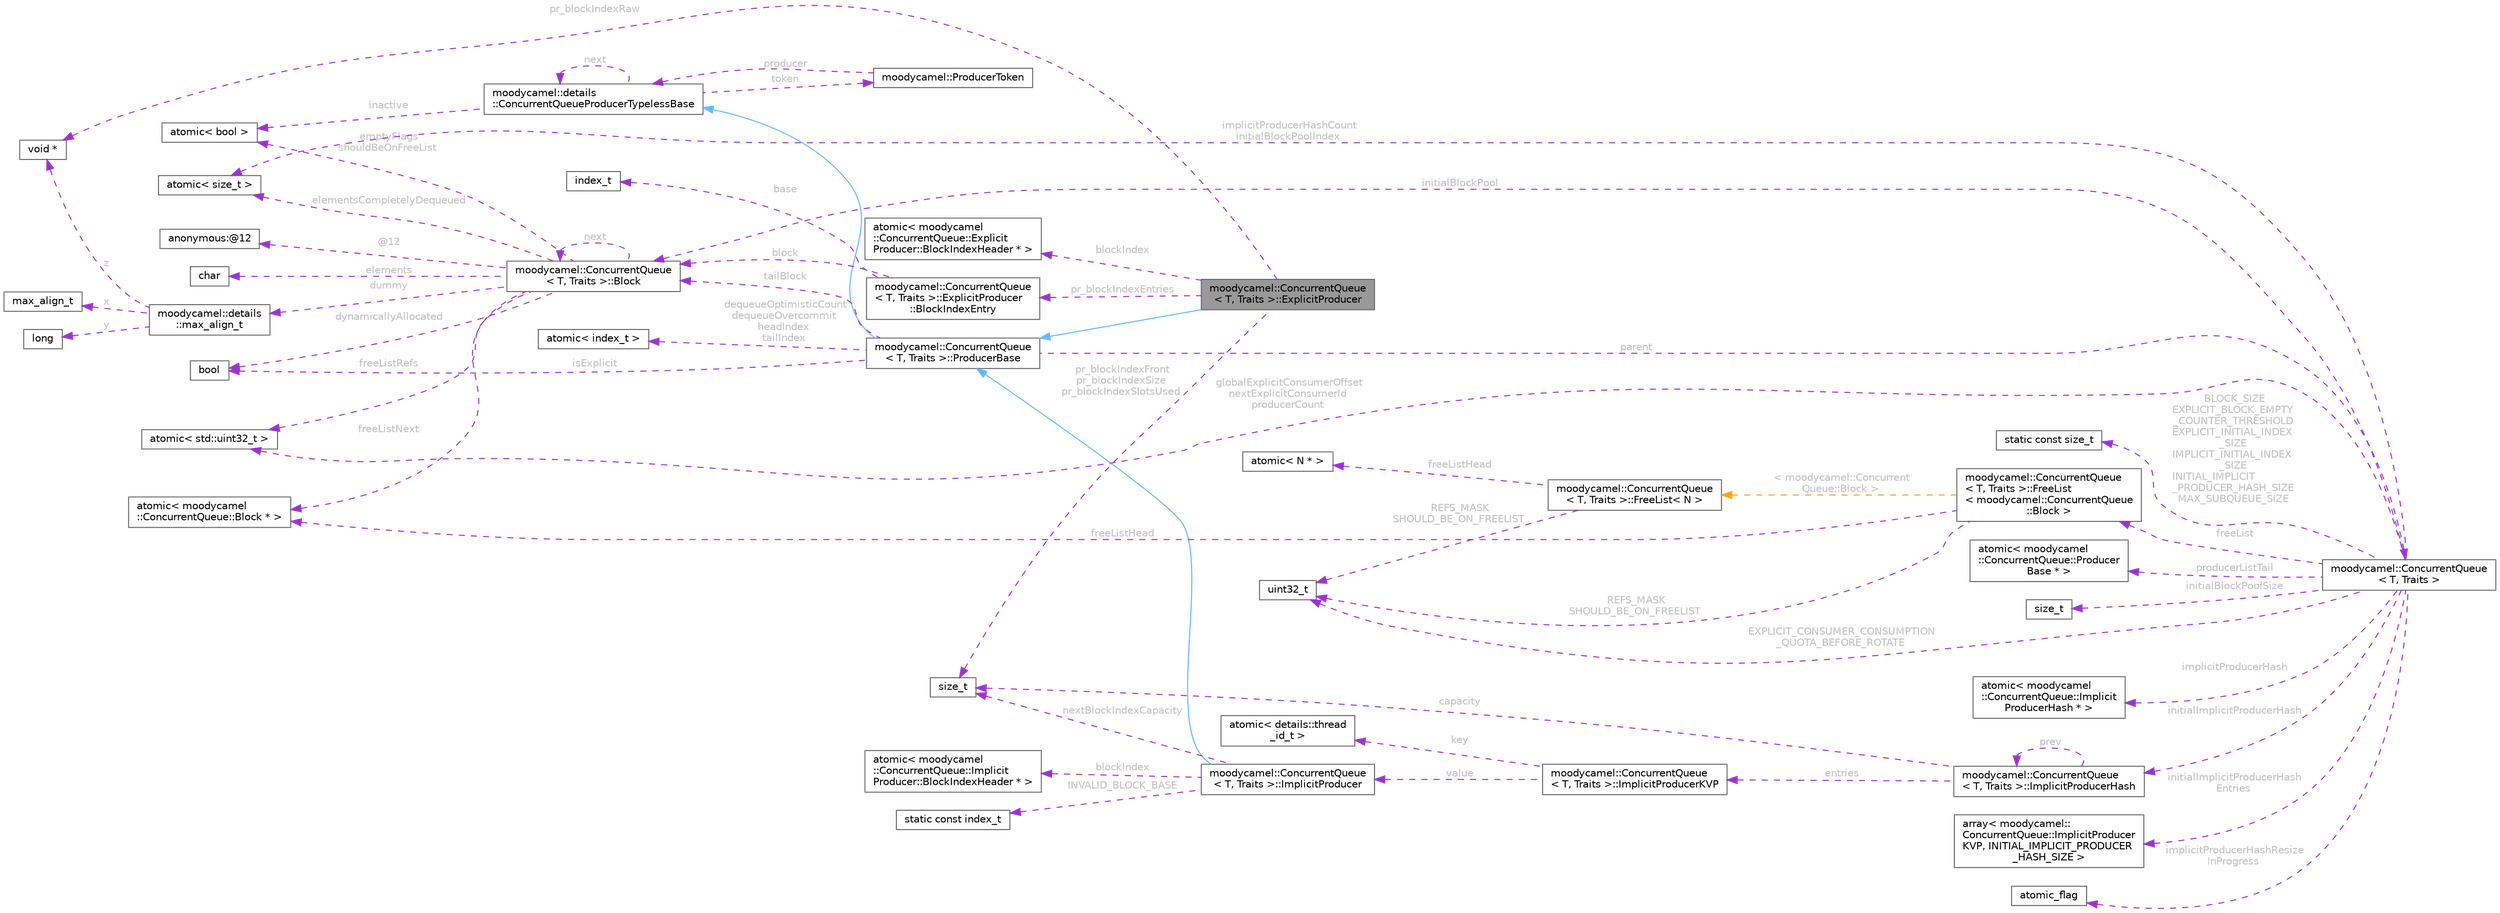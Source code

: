 digraph "moodycamel::ConcurrentQueue&lt; T, Traits &gt;::ExplicitProducer"
{
 // INTERACTIVE_SVG=YES
 // LATEX_PDF_SIZE
  bgcolor="transparent";
  edge [fontname=Helvetica,fontsize=10,labelfontname=Helvetica,labelfontsize=10];
  node [fontname=Helvetica,fontsize=10,shape=box,height=0.2,width=0.4];
  rankdir="LR";
  Node1 [id="Node000001",label="moodycamel::ConcurrentQueue\l\< T, Traits \>::ExplicitProducer",height=0.2,width=0.4,color="gray40", fillcolor="grey60", style="filled", fontcolor="black",tooltip=" "];
  Node2 -> Node1 [id="edge1_Node000001_Node000002",dir="back",color="steelblue1",style="solid",tooltip=" "];
  Node2 [id="Node000002",label="moodycamel::ConcurrentQueue\l\< T, Traits \>::ProducerBase",height=0.2,width=0.4,color="gray40", fillcolor="white", style="filled",URL="$d4/dea/structmoodycamel_1_1ConcurrentQueue_1_1ProducerBase.html",tooltip=" "];
  Node3 -> Node2 [id="edge2_Node000002_Node000003",dir="back",color="steelblue1",style="solid",tooltip=" "];
  Node3 [id="Node000003",label="moodycamel::details\l::ConcurrentQueueProducerTypelessBase",height=0.2,width=0.4,color="gray40", fillcolor="white", style="filled",URL="$d2/ddf/structmoodycamel_1_1details_1_1ConcurrentQueueProducerTypelessBase.html",tooltip=" "];
  Node3 -> Node3 [id="edge3_Node000003_Node000003",dir="back",color="darkorchid3",style="dashed",tooltip=" ",label=" next",fontcolor="grey" ];
  Node4 -> Node3 [id="edge4_Node000003_Node000004",dir="back",color="darkorchid3",style="dashed",tooltip=" ",label=" inactive",fontcolor="grey" ];
  Node4 [id="Node000004",label="atomic\< bool \>",height=0.2,width=0.4,color="gray40", fillcolor="white", style="filled",tooltip=" "];
  Node5 -> Node3 [id="edge5_Node000003_Node000005",dir="back",color="darkorchid3",style="dashed",tooltip=" ",label=" token",fontcolor="grey" ];
  Node5 [id="Node000005",label="moodycamel::ProducerToken",height=0.2,width=0.4,color="gray40", fillcolor="white", style="filled",URL="$d1/dbb/structmoodycamel_1_1ProducerToken.html",tooltip=" "];
  Node3 -> Node5 [id="edge6_Node000005_Node000003",dir="back",color="darkorchid3",style="dashed",tooltip=" ",label=" producer",fontcolor="grey" ];
  Node6 -> Node2 [id="edge7_Node000002_Node000006",dir="back",color="darkorchid3",style="dashed",tooltip=" ",label=" dequeueOptimisticCount\ndequeueOvercommit\nheadIndex\ntailIndex",fontcolor="grey" ];
  Node6 [id="Node000006",label="atomic\< index_t \>",height=0.2,width=0.4,color="gray40", fillcolor="white", style="filled",tooltip=" "];
  Node7 -> Node2 [id="edge8_Node000002_Node000007",dir="back",color="darkorchid3",style="dashed",tooltip=" ",label=" tailBlock",fontcolor="grey" ];
  Node7 [id="Node000007",label="moodycamel::ConcurrentQueue\l\< T, Traits \>::Block",height=0.2,width=0.4,color="gray40", fillcolor="white", style="filled",URL="$dc/dde/structmoodycamel_1_1ConcurrentQueue_1_1Block.html",tooltip=" "];
  Node8 -> Node7 [id="edge9_Node000007_Node000008",dir="back",color="darkorchid3",style="dashed",tooltip=" ",label=" elements",fontcolor="grey" ];
  Node8 [id="Node000008",label="char",height=0.2,width=0.4,color="gray40", fillcolor="white", style="filled",tooltip=" "];
  Node9 -> Node7 [id="edge10_Node000007_Node000009",dir="back",color="darkorchid3",style="dashed",tooltip=" ",label=" dummy",fontcolor="grey" ];
  Node9 [id="Node000009",label="moodycamel::details\l::max_align_t",height=0.2,width=0.4,color="gray40", fillcolor="white", style="filled",URL="$d9/d3b/unionmoodycamel_1_1details_1_1max__align__t.html",tooltip=" "];
  Node10 -> Node9 [id="edge11_Node000009_Node000010",dir="back",color="darkorchid3",style="dashed",tooltip=" ",label=" x",fontcolor="grey" ];
  Node10 [id="Node000010",label="max_align_t",height=0.2,width=0.4,color="gray40", fillcolor="white", style="filled",tooltip=" "];
  Node11 -> Node9 [id="edge12_Node000009_Node000011",dir="back",color="darkorchid3",style="dashed",tooltip=" ",label=" y",fontcolor="grey" ];
  Node11 [id="Node000011",label="long",height=0.2,width=0.4,color="gray40", fillcolor="white", style="filled",tooltip=" "];
  Node12 -> Node9 [id="edge13_Node000009_Node000012",dir="back",color="darkorchid3",style="dashed",tooltip=" ",label=" z",fontcolor="grey" ];
  Node12 [id="Node000012",label="void *",height=0.2,width=0.4,color="gray40", fillcolor="white", style="filled",tooltip=" "];
  Node13 -> Node7 [id="edge14_Node000007_Node000013",dir="back",color="darkorchid3",style="dashed",tooltip=" ",label=" @12",fontcolor="grey" ];
  Node13 [id="Node000013",label="anonymous:@12",height=0.2,width=0.4,color="gray40", fillcolor="white", style="filled",tooltip=" "];
  Node7 -> Node7 [id="edge15_Node000007_Node000007",dir="back",color="darkorchid3",style="dashed",tooltip=" ",label=" next",fontcolor="grey" ];
  Node14 -> Node7 [id="edge16_Node000007_Node000014",dir="back",color="darkorchid3",style="dashed",tooltip=" ",label=" elementsCompletelyDequeued",fontcolor="grey" ];
  Node14 [id="Node000014",label="atomic\< size_t \>",height=0.2,width=0.4,color="gray40", fillcolor="white", style="filled",tooltip=" "];
  Node4 -> Node7 [id="edge17_Node000007_Node000004",dir="back",color="darkorchid3",style="dashed",tooltip=" ",label=" emptyFlags\nshouldBeOnFreeList",fontcolor="grey" ];
  Node15 -> Node7 [id="edge18_Node000007_Node000015",dir="back",color="darkorchid3",style="dashed",tooltip=" ",label=" freeListRefs",fontcolor="grey" ];
  Node15 [id="Node000015",label="atomic\< std::uint32_t \>",height=0.2,width=0.4,color="gray40", fillcolor="white", style="filled",tooltip=" "];
  Node16 -> Node7 [id="edge19_Node000007_Node000016",dir="back",color="darkorchid3",style="dashed",tooltip=" ",label=" freeListNext",fontcolor="grey" ];
  Node16 [id="Node000016",label="atomic\< moodycamel\l::ConcurrentQueue::Block * \>",height=0.2,width=0.4,color="gray40", fillcolor="white", style="filled",tooltip=" "];
  Node17 -> Node7 [id="edge20_Node000007_Node000017",dir="back",color="darkorchid3",style="dashed",tooltip=" ",label=" dynamicallyAllocated",fontcolor="grey" ];
  Node17 [id="Node000017",label="bool",height=0.2,width=0.4,color="gray40", fillcolor="white", style="filled",tooltip=" "];
  Node17 -> Node2 [id="edge21_Node000002_Node000017",dir="back",color="darkorchid3",style="dashed",tooltip=" ",label=" isExplicit",fontcolor="grey" ];
  Node18 -> Node2 [id="edge22_Node000002_Node000018",dir="back",color="darkorchid3",style="dashed",tooltip=" ",label=" parent",fontcolor="grey" ];
  Node18 [id="Node000018",label="moodycamel::ConcurrentQueue\l\< T, Traits \>",height=0.2,width=0.4,color="gray40", fillcolor="white", style="filled",URL="$d8/dc8/classmoodycamel_1_1ConcurrentQueue.html",tooltip=" "];
  Node19 -> Node18 [id="edge23_Node000018_Node000019",dir="back",color="darkorchid3",style="dashed",tooltip=" ",label=" BLOCK_SIZE\nEXPLICIT_BLOCK_EMPTY\l_COUNTER_THRESHOLD\nEXPLICIT_INITIAL_INDEX\l_SIZE\nIMPLICIT_INITIAL_INDEX\l_SIZE\nINITIAL_IMPLICIT\l_PRODUCER_HASH_SIZE\nMAX_SUBQUEUE_SIZE",fontcolor="grey" ];
  Node19 [id="Node000019",label="static const size_t",height=0.2,width=0.4,color="gray40", fillcolor="white", style="filled",tooltip=" "];
  Node20 -> Node18 [id="edge24_Node000018_Node000020",dir="back",color="darkorchid3",style="dashed",tooltip=" ",label=" EXPLICIT_CONSUMER_CONSUMPTION\l_QUOTA_BEFORE_ROTATE",fontcolor="grey" ];
  Node20 [id="Node000020",label="uint32_t",height=0.2,width=0.4,color="gray40", fillcolor="white", style="filled",tooltip=" "];
  Node21 -> Node18 [id="edge25_Node000018_Node000021",dir="back",color="darkorchid3",style="dashed",tooltip=" ",label=" producerListTail",fontcolor="grey" ];
  Node21 [id="Node000021",label="atomic\< moodycamel\l::ConcurrentQueue::Producer\lBase * \>",height=0.2,width=0.4,color="gray40", fillcolor="white", style="filled",tooltip=" "];
  Node15 -> Node18 [id="edge26_Node000018_Node000015",dir="back",color="darkorchid3",style="dashed",tooltip=" ",label=" globalExplicitConsumerOffset\nnextExplicitConsumerId\nproducerCount",fontcolor="grey" ];
  Node14 -> Node18 [id="edge27_Node000018_Node000014",dir="back",color="darkorchid3",style="dashed",tooltip=" ",label=" implicitProducerHashCount\ninitialBlockPoolIndex",fontcolor="grey" ];
  Node7 -> Node18 [id="edge28_Node000018_Node000007",dir="back",color="darkorchid3",style="dashed",tooltip=" ",label=" initialBlockPool",fontcolor="grey" ];
  Node22 -> Node18 [id="edge29_Node000018_Node000022",dir="back",color="darkorchid3",style="dashed",tooltip=" ",label=" initialBlockPoolSize",fontcolor="grey" ];
  Node22 [id="Node000022",label="size_t",height=0.2,width=0.4,color="gray40", fillcolor="white", style="filled",tooltip=" "];
  Node23 -> Node18 [id="edge30_Node000018_Node000023",dir="back",color="darkorchid3",style="dashed",tooltip=" ",label=" freeList",fontcolor="grey" ];
  Node23 [id="Node000023",label="moodycamel::ConcurrentQueue\l\< T, Traits \>::FreeList\l\< moodycamel::ConcurrentQueue\l::Block \>",height=0.2,width=0.4,color="gray40", fillcolor="white", style="filled",URL="$db/d08/structmoodycamel_1_1ConcurrentQueue_1_1FreeList.html",tooltip=" "];
  Node16 -> Node23 [id="edge31_Node000023_Node000016",dir="back",color="darkorchid3",style="dashed",tooltip=" ",label=" freeListHead",fontcolor="grey" ];
  Node20 -> Node23 [id="edge32_Node000023_Node000020",dir="back",color="darkorchid3",style="dashed",tooltip=" ",label=" REFS_MASK\nSHOULD_BE_ON_FREELIST",fontcolor="grey" ];
  Node24 -> Node23 [id="edge33_Node000023_Node000024",dir="back",color="orange",style="dashed",tooltip=" ",label=" \< moodycamel::Concurrent\lQueue::Block \>",fontcolor="grey" ];
  Node24 [id="Node000024",label="moodycamel::ConcurrentQueue\l\< T, Traits \>::FreeList\< N \>",height=0.2,width=0.4,color="gray40", fillcolor="white", style="filled",URL="$db/d08/structmoodycamel_1_1ConcurrentQueue_1_1FreeList.html",tooltip=" "];
  Node25 -> Node24 [id="edge34_Node000024_Node000025",dir="back",color="darkorchid3",style="dashed",tooltip=" ",label=" freeListHead",fontcolor="grey" ];
  Node25 [id="Node000025",label="atomic\< N * \>",height=0.2,width=0.4,color="gray40", fillcolor="white", style="filled",tooltip=" "];
  Node20 -> Node24 [id="edge35_Node000024_Node000020",dir="back",color="darkorchid3",style="dashed",tooltip=" ",label=" REFS_MASK\nSHOULD_BE_ON_FREELIST",fontcolor="grey" ];
  Node26 -> Node18 [id="edge36_Node000018_Node000026",dir="back",color="darkorchid3",style="dashed",tooltip=" ",label=" implicitProducerHash",fontcolor="grey" ];
  Node26 [id="Node000026",label="atomic\< moodycamel\l::ConcurrentQueue::Implicit\lProducerHash * \>",height=0.2,width=0.4,color="gray40", fillcolor="white", style="filled",tooltip=" "];
  Node27 -> Node18 [id="edge37_Node000018_Node000027",dir="back",color="darkorchid3",style="dashed",tooltip=" ",label=" initialImplicitProducerHash",fontcolor="grey" ];
  Node27 [id="Node000027",label="moodycamel::ConcurrentQueue\l\< T, Traits \>::ImplicitProducerHash",height=0.2,width=0.4,color="gray40", fillcolor="white", style="filled",URL="$d8/d1f/structmoodycamel_1_1ConcurrentQueue_1_1ImplicitProducerHash.html",tooltip=" "];
  Node28 -> Node27 [id="edge38_Node000027_Node000028",dir="back",color="darkorchid3",style="dashed",tooltip=" ",label=" capacity",fontcolor="grey" ];
  Node28 [id="Node000028",label="size_t",height=0.2,width=0.4,color="gray40", fillcolor="white", style="filled",tooltip=" "];
  Node29 -> Node27 [id="edge39_Node000027_Node000029",dir="back",color="darkorchid3",style="dashed",tooltip=" ",label=" entries",fontcolor="grey" ];
  Node29 [id="Node000029",label="moodycamel::ConcurrentQueue\l\< T, Traits \>::ImplicitProducerKVP",height=0.2,width=0.4,color="gray40", fillcolor="white", style="filled",URL="$d3/dde/structmoodycamel_1_1ConcurrentQueue_1_1ImplicitProducerKVP.html",tooltip=" "];
  Node30 -> Node29 [id="edge40_Node000029_Node000030",dir="back",color="darkorchid3",style="dashed",tooltip=" ",label=" key",fontcolor="grey" ];
  Node30 [id="Node000030",label="atomic\< details::thread\l_id_t \>",height=0.2,width=0.4,color="gray40", fillcolor="white", style="filled",tooltip=" "];
  Node31 -> Node29 [id="edge41_Node000029_Node000031",dir="back",color="darkorchid3",style="dashed",tooltip=" ",label=" value",fontcolor="grey" ];
  Node31 [id="Node000031",label="moodycamel::ConcurrentQueue\l\< T, Traits \>::ImplicitProducer",height=0.2,width=0.4,color="gray40", fillcolor="white", style="filled",URL="$d4/d1f/structmoodycamel_1_1ConcurrentQueue_1_1ImplicitProducer.html",tooltip=" "];
  Node2 -> Node31 [id="edge42_Node000031_Node000002",dir="back",color="steelblue1",style="solid",tooltip=" "];
  Node32 -> Node31 [id="edge43_Node000031_Node000032",dir="back",color="darkorchid3",style="dashed",tooltip=" ",label=" INVALID_BLOCK_BASE",fontcolor="grey" ];
  Node32 [id="Node000032",label="static const index_t",height=0.2,width=0.4,color="gray40", fillcolor="white", style="filled",tooltip=" "];
  Node28 -> Node31 [id="edge44_Node000031_Node000028",dir="back",color="darkorchid3",style="dashed",tooltip=" ",label=" nextBlockIndexCapacity",fontcolor="grey" ];
  Node33 -> Node31 [id="edge45_Node000031_Node000033",dir="back",color="darkorchid3",style="dashed",tooltip=" ",label=" blockIndex",fontcolor="grey" ];
  Node33 [id="Node000033",label="atomic\< moodycamel\l::ConcurrentQueue::Implicit\lProducer::BlockIndexHeader * \>",height=0.2,width=0.4,color="gray40", fillcolor="white", style="filled",tooltip=" "];
  Node27 -> Node27 [id="edge46_Node000027_Node000027",dir="back",color="darkorchid3",style="dashed",tooltip=" ",label=" prev",fontcolor="grey" ];
  Node34 -> Node18 [id="edge47_Node000018_Node000034",dir="back",color="darkorchid3",style="dashed",tooltip=" ",label=" initialImplicitProducerHash\lEntries",fontcolor="grey" ];
  Node34 [id="Node000034",label="array\< moodycamel::\lConcurrentQueue::ImplicitProducer\lKVP, INITIAL_IMPLICIT_PRODUCER\l_HASH_SIZE \>",height=0.2,width=0.4,color="gray40", fillcolor="white", style="filled",tooltip=" "];
  Node35 -> Node18 [id="edge48_Node000018_Node000035",dir="back",color="darkorchid3",style="dashed",tooltip=" ",label=" implicitProducerHashResize\lInProgress",fontcolor="grey" ];
  Node35 [id="Node000035",label="atomic_flag",height=0.2,width=0.4,color="gray40", fillcolor="white", style="filled",tooltip=" "];
  Node36 -> Node1 [id="edge49_Node000001_Node000036",dir="back",color="darkorchid3",style="dashed",tooltip=" ",label=" blockIndex",fontcolor="grey" ];
  Node36 [id="Node000036",label="atomic\< moodycamel\l::ConcurrentQueue::Explicit\lProducer::BlockIndexHeader * \>",height=0.2,width=0.4,color="gray40", fillcolor="white", style="filled",tooltip=" "];
  Node28 -> Node1 [id="edge50_Node000001_Node000028",dir="back",color="darkorchid3",style="dashed",tooltip=" ",label=" pr_blockIndexFront\npr_blockIndexSize\npr_blockIndexSlotsUsed",fontcolor="grey" ];
  Node37 -> Node1 [id="edge51_Node000001_Node000037",dir="back",color="darkorchid3",style="dashed",tooltip=" ",label=" pr_blockIndexEntries",fontcolor="grey" ];
  Node37 [id="Node000037",label="moodycamel::ConcurrentQueue\l\< T, Traits \>::ExplicitProducer\l::BlockIndexEntry",height=0.2,width=0.4,color="gray40", fillcolor="white", style="filled",URL="$df/d6c/structmoodycamel_1_1ConcurrentQueue_1_1ExplicitProducer_1_1BlockIndexEntry.html",tooltip=" "];
  Node38 -> Node37 [id="edge52_Node000037_Node000038",dir="back",color="darkorchid3",style="dashed",tooltip=" ",label=" base",fontcolor="grey" ];
  Node38 [id="Node000038",label="index_t",height=0.2,width=0.4,color="gray40", fillcolor="white", style="filled",tooltip=" "];
  Node7 -> Node37 [id="edge53_Node000037_Node000007",dir="back",color="darkorchid3",style="dashed",tooltip=" ",label=" block",fontcolor="grey" ];
  Node12 -> Node1 [id="edge54_Node000001_Node000012",dir="back",color="darkorchid3",style="dashed",tooltip=" ",label=" pr_blockIndexRaw",fontcolor="grey" ];
}
